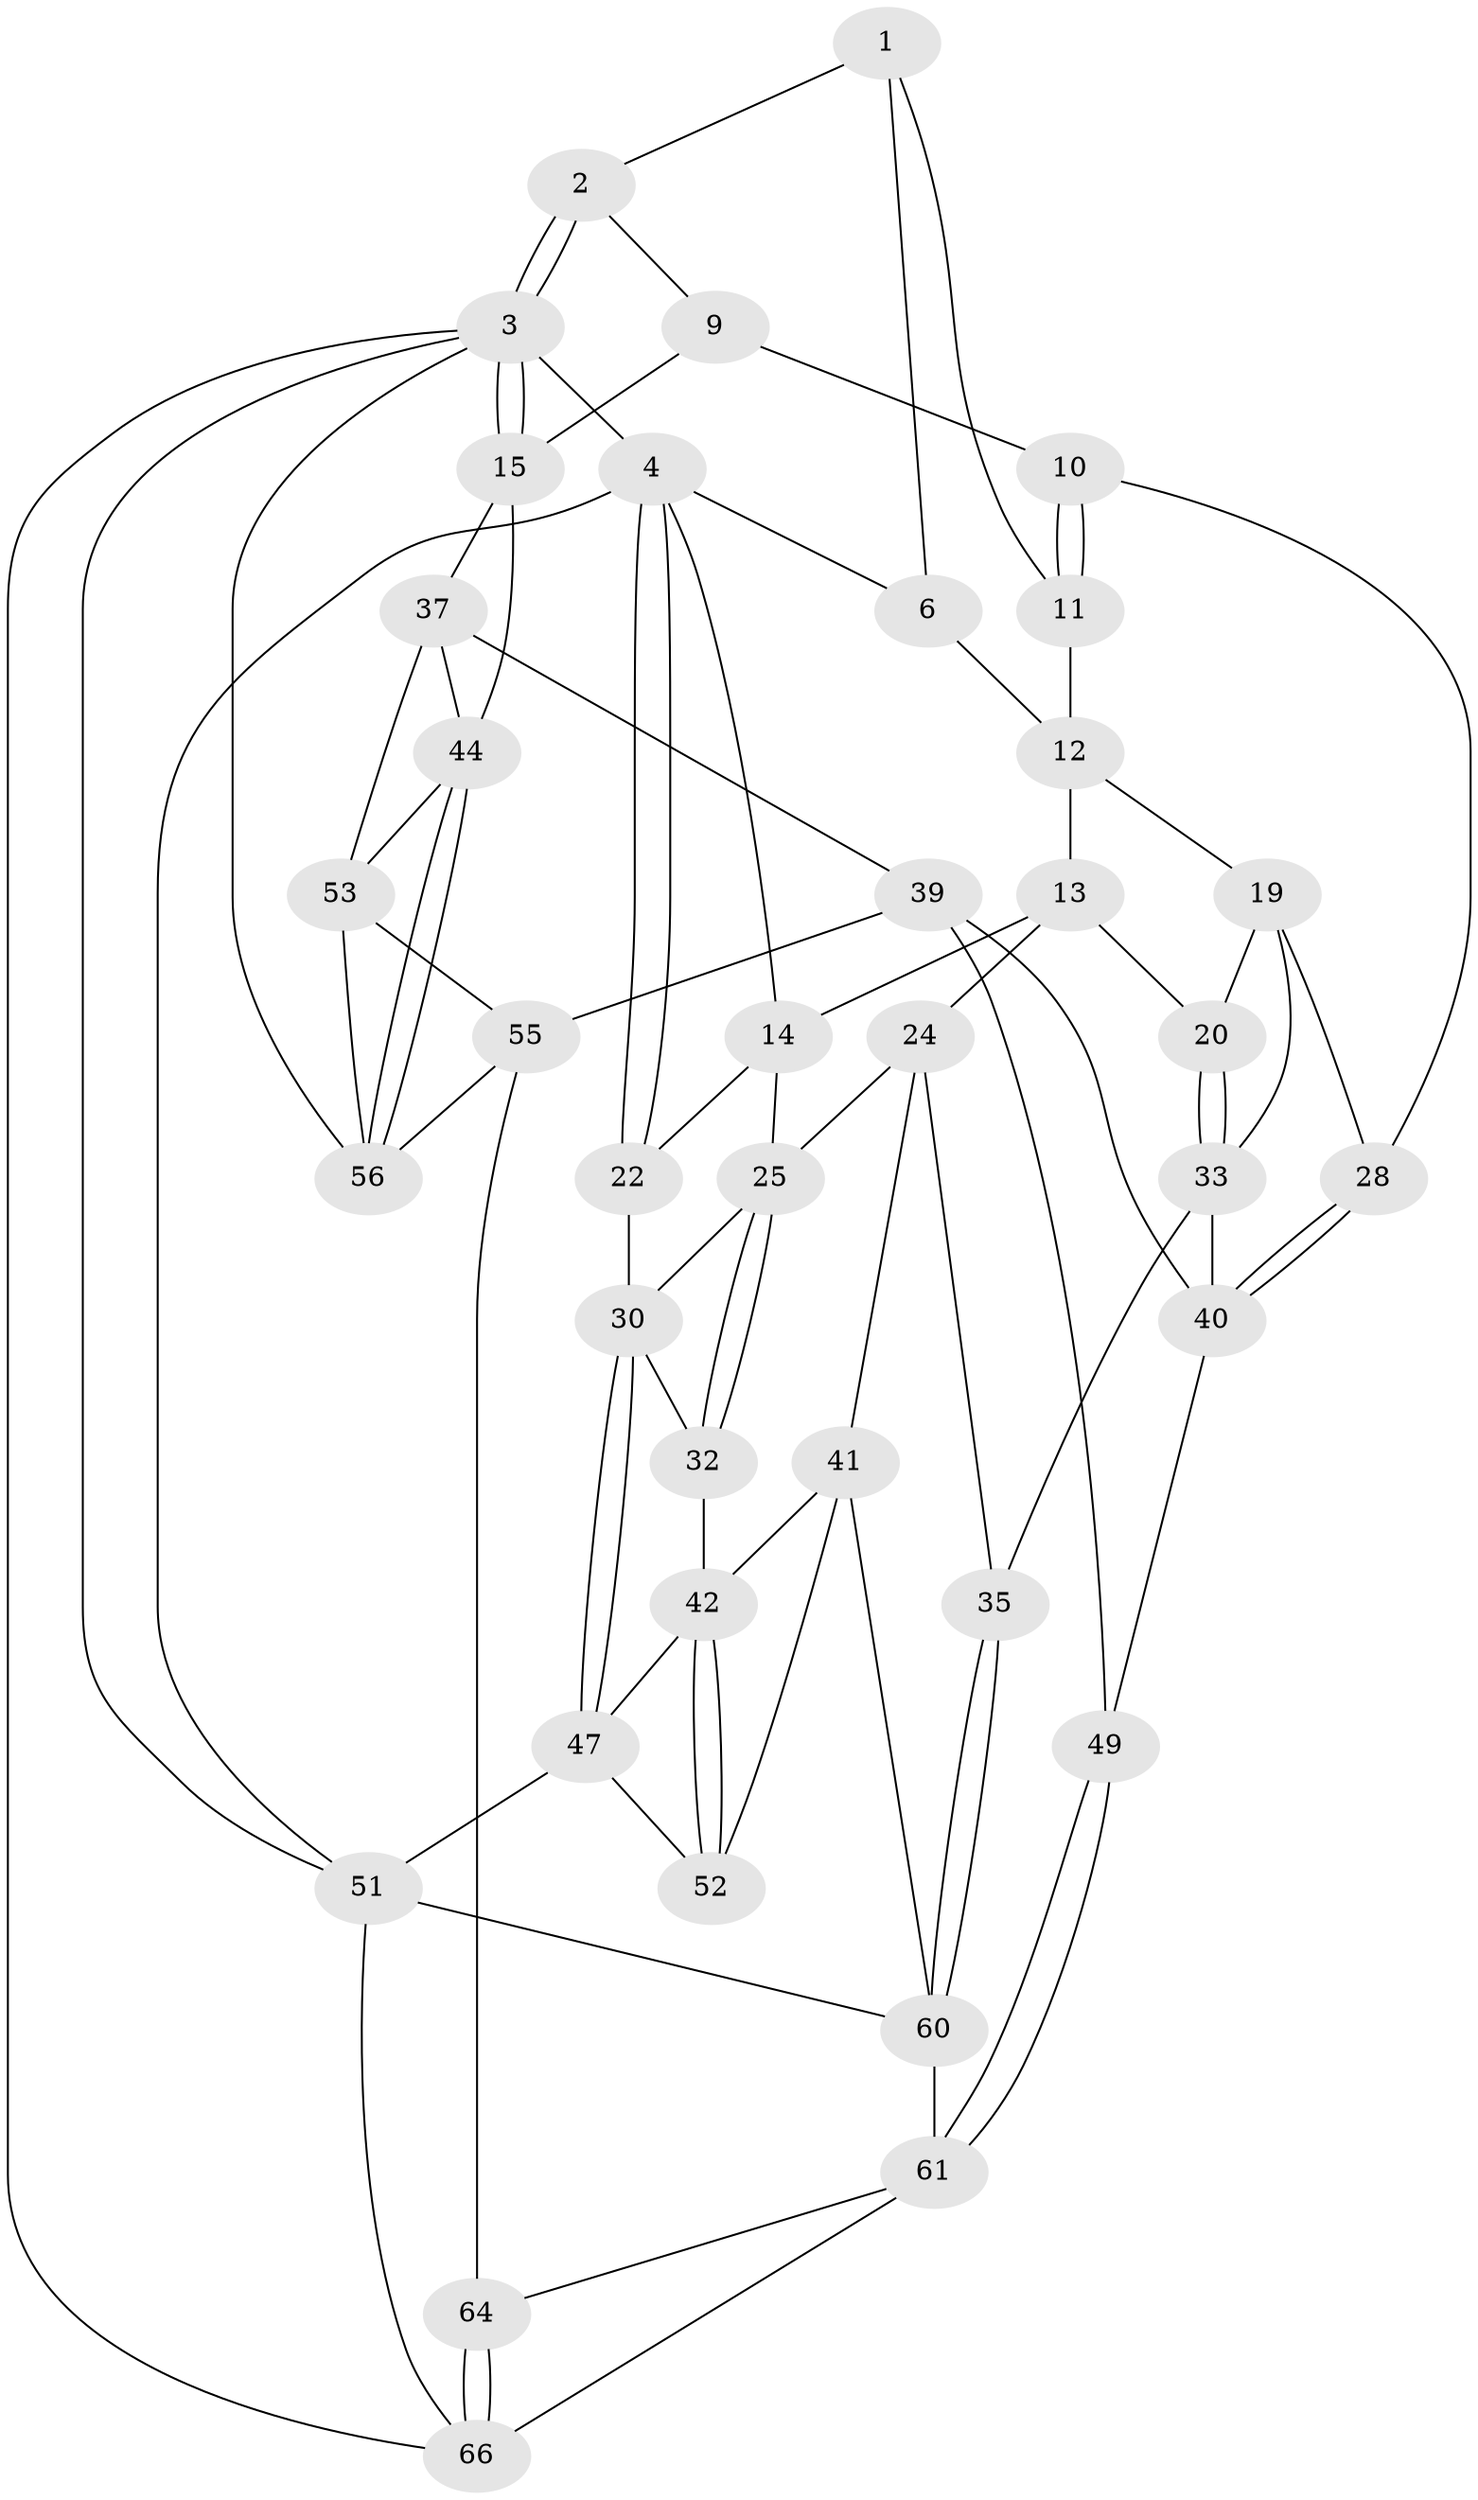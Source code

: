 // original degree distribution, {3: 0.029411764705882353, 4: 0.22058823529411764, 6: 0.19117647058823528, 5: 0.5588235294117647}
// Generated by graph-tools (version 1.1) at 2025/42/03/06/25 10:42:33]
// undirected, 39 vertices, 86 edges
graph export_dot {
graph [start="1"]
  node [color=gray90,style=filled];
  1 [pos="+0.6326217921769369+0",super="+7"];
  2 [pos="+0.8074365433751468+0"];
  3 [pos="+1+0",super="+58"];
  4 [pos="+0+0",super="+5"];
  6 [pos="+0.3901851690007279+0",super="+8"];
  9 [pos="+0.7751904439971998+0",super="+17"];
  10 [pos="+0.6328689891344259+0.16555094508947052",super="+27"];
  11 [pos="+0.5897476190628885+0.16093142079697542"];
  12 [pos="+0.41146474930392063+0.08362266261323467",super="+18"];
  13 [pos="+0.34236985963286026+0.1471096161040597",super="+21"];
  14 [pos="+0.17105055103918906+0.08097783959034086",super="+23"];
  15 [pos="+1+0.2767532699255952",super="+16"];
  19 [pos="+0.46386422329758803+0.2723133875462107",super="+29"];
  20 [pos="+0.40759220935218543+0.29904444949342324"];
  22 [pos="+0+0.08797498259440124"];
  24 [pos="+0.2483668259357171+0.33890248571754866",super="+36"];
  25 [pos="+0.2444497529306344+0.33779262436333835",super="+26"];
  28 [pos="+0.6878434715351006+0.3660191263905185"];
  30 [pos="+0+0.28149180173746335",super="+31"];
  32 [pos="+0.10984083774976892+0.4351979965067106"];
  33 [pos="+0.4659717370735971+0.47162556885133516",super="+34"];
  35 [pos="+0.3556065092462706+0.6120382091052785"];
  37 [pos="+0.859900543092983+0.43254639133305633",super="+38"];
  39 [pos="+0.7132532456814666+0.4361915112136893",super="+48"];
  40 [pos="+0.6892932095321294+0.3745621544095233",super="+46"];
  41 [pos="+0.26773627459961874+0.5990728874626597",super="+59"];
  42 [pos="+0.180275907446542+0.5396347074750073",super="+43"];
  44 [pos="+1+0.48235932666238446",super="+45"];
  47 [pos="+0+0.5243548659121723",super="+50"];
  49 [pos="+0.5032162439111826+0.6431356939995506"];
  51 [pos="+0+1",super="+67"];
  52 [pos="+0+0.7904875950784099"];
  53 [pos="+0.8090969231882669+0.5855873529663874",super="+54"];
  55 [pos="+0.6650995765160488+0.7117210094202495",super="+63"];
  56 [pos="+1+1",super="+57"];
  60 [pos="+0.2699390228186872+0.8421971344165871",super="+62"];
  61 [pos="+0.44620505942966365+0.885154377994255",super="+65"];
  64 [pos="+0.6612307643060299+0.8549290561452687"];
  66 [pos="+0.784262113303664+1",super="+68"];
  1 -- 2;
  1 -- 11;
  1 -- 6;
  2 -- 3;
  2 -- 3;
  2 -- 9;
  3 -- 4;
  3 -- 15;
  3 -- 15;
  3 -- 56;
  3 -- 51;
  3 -- 66;
  4 -- 22;
  4 -- 22;
  4 -- 51;
  4 -- 6;
  4 -- 14;
  6 -- 12;
  9 -- 10 [weight=2];
  9 -- 15;
  10 -- 11;
  10 -- 11;
  10 -- 28;
  11 -- 12;
  12 -- 13;
  12 -- 19;
  13 -- 14;
  13 -- 24;
  13 -- 20;
  14 -- 25;
  14 -- 22;
  15 -- 44;
  15 -- 37;
  19 -- 20;
  19 -- 33;
  19 -- 28;
  20 -- 33;
  20 -- 33;
  22 -- 30;
  24 -- 25;
  24 -- 41;
  24 -- 35;
  25 -- 32;
  25 -- 32;
  25 -- 30;
  28 -- 40;
  28 -- 40;
  30 -- 47;
  30 -- 47;
  30 -- 32;
  32 -- 42;
  33 -- 40;
  33 -- 35;
  35 -- 60;
  35 -- 60;
  37 -- 44;
  37 -- 53;
  37 -- 39;
  39 -- 40;
  39 -- 49;
  39 -- 55;
  40 -- 49;
  41 -- 42;
  41 -- 52;
  41 -- 60;
  42 -- 52;
  42 -- 52;
  42 -- 47;
  44 -- 56;
  44 -- 56;
  44 -- 53;
  47 -- 51;
  47 -- 52;
  49 -- 61;
  49 -- 61;
  51 -- 66;
  51 -- 60;
  53 -- 56;
  53 -- 55;
  55 -- 56;
  55 -- 64;
  60 -- 61;
  61 -- 64;
  61 -- 66;
  64 -- 66;
  64 -- 66;
}
